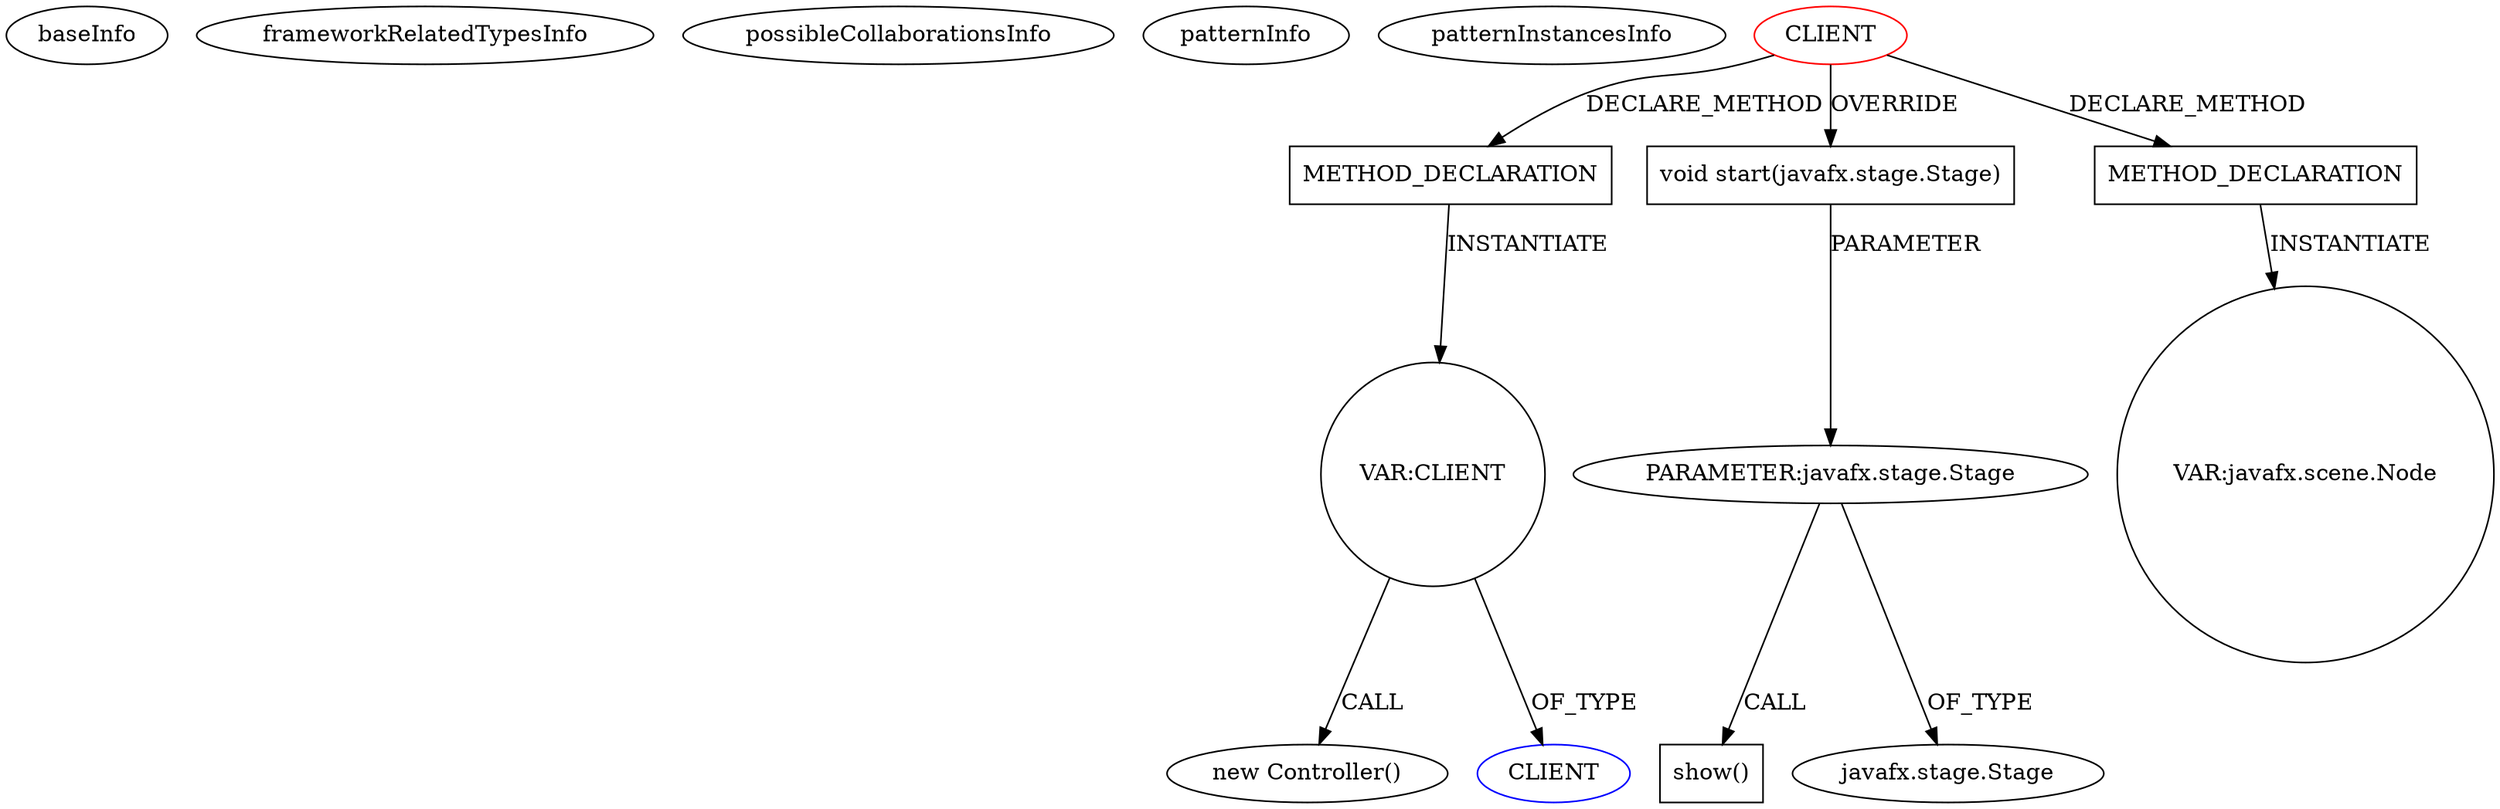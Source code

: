 digraph {
baseInfo[graphId=4095,category="pattern",isAnonymous=false,possibleRelation=false]
frameworkRelatedTypesInfo[]
possibleCollaborationsInfo[]
patternInfo[frequency=2.0,patternRootClient=0]
patternInstancesInfo[0="candybibby-Snake~/candybibby-Snake/Snake-master/src/graphicsJavaFX/MainGraphics.java~MainGraphics~2258",1="didygo-gce-display~/didygo-gce-display/gce-display-master/src/proto1/DashBoard.java~DashBoard~2407"]
1262[label="new Controller()",vertexType="CONSTRUCTOR_CALL",isFrameworkType=false]
1263[label="VAR:CLIENT",vertexType="VARIABLE_EXPRESION",isFrameworkType=false,shape=circle]
1261[label="METHOD_DECLARATION",vertexType="CLIENT_METHOD_DECLARATION",isFrameworkType=false,shape=box]
0[label="CLIENT",vertexType="ROOT_CLIENT_CLASS_DECLARATION",isFrameworkType=false,color=red]
80[label="void start(javafx.stage.Stage)",vertexType="OVERRIDING_METHOD_DECLARATION",isFrameworkType=false,shape=box]
81[label="PARAMETER:javafx.stage.Stage",vertexType="PARAMETER_DECLARATION",isFrameworkType=false]
84[label="show()",vertexType="INSIDE_CALL",isFrameworkType=false,shape=box]
1264[label="CLIENT",vertexType="REFERENCE_CLIENT_CLASS_DECLARATION",isFrameworkType=false,color=blue]
71[label="javafx.stage.Stage",vertexType="FRAMEWORK_CLASS_TYPE",isFrameworkType=false]
674[label="METHOD_DECLARATION",vertexType="CLIENT_METHOD_DECLARATION",isFrameworkType=false,shape=box]
712[label="VAR:javafx.scene.Node",vertexType="VARIABLE_EXPRESION",isFrameworkType=false,shape=circle]
1263->1262[label="CALL"]
1261->1263[label="INSTANTIATE"]
0->1261[label="DECLARE_METHOD"]
1263->1264[label="OF_TYPE"]
0->674[label="DECLARE_METHOD"]
81->84[label="CALL"]
0->80[label="OVERRIDE"]
80->81[label="PARAMETER"]
674->712[label="INSTANTIATE"]
81->71[label="OF_TYPE"]
}
